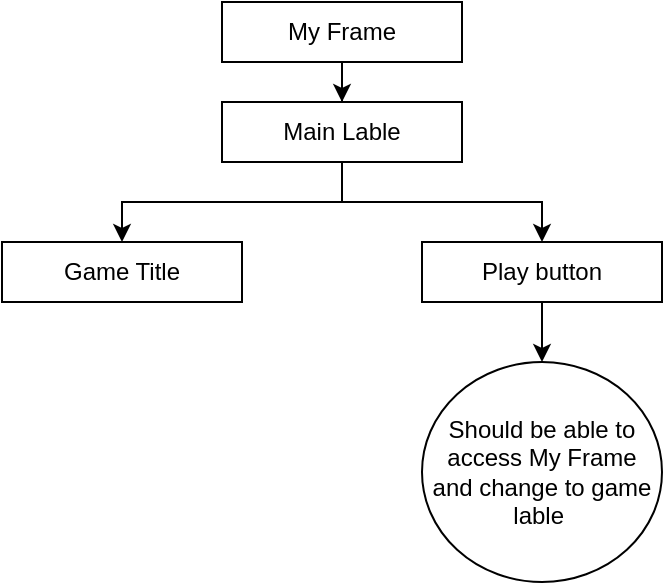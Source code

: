 <mxfile version="24.3.1" type="device">
  <diagram id="C5RBs43oDa-KdzZeNtuy" name="Page-1">
    <mxGraphModel dx="365" dy="758" grid="1" gridSize="10" guides="1" tooltips="1" connect="1" arrows="1" fold="1" page="1" pageScale="1" pageWidth="827" pageHeight="1169" math="0" shadow="0">
      <root>
        <mxCell id="WIyWlLk6GJQsqaUBKTNV-0" />
        <mxCell id="WIyWlLk6GJQsqaUBKTNV-1" parent="WIyWlLk6GJQsqaUBKTNV-0" />
        <mxCell id="tczm5RnQLbympOsDItCV-2" style="edgeStyle=orthogonalEdgeStyle;rounded=0;orthogonalLoop=1;jettySize=auto;html=1;" edge="1" parent="WIyWlLk6GJQsqaUBKTNV-1" source="tczm5RnQLbympOsDItCV-0" target="tczm5RnQLbympOsDItCV-3">
          <mxGeometry relative="1" as="geometry">
            <mxPoint x="260" y="120" as="targetPoint" />
          </mxGeometry>
        </mxCell>
        <mxCell id="tczm5RnQLbympOsDItCV-0" value="My Frame" style="rounded=0;whiteSpace=wrap;html=1;" vertex="1" parent="WIyWlLk6GJQsqaUBKTNV-1">
          <mxGeometry x="200" y="40" width="120" height="30" as="geometry" />
        </mxCell>
        <mxCell id="tczm5RnQLbympOsDItCV-5" style="edgeStyle=orthogonalEdgeStyle;rounded=0;orthogonalLoop=1;jettySize=auto;html=1;entryX=0.5;entryY=0;entryDx=0;entryDy=0;" edge="1" parent="WIyWlLk6GJQsqaUBKTNV-1" source="tczm5RnQLbympOsDItCV-3" target="tczm5RnQLbympOsDItCV-6">
          <mxGeometry relative="1" as="geometry">
            <mxPoint x="260" y="140" as="targetPoint" />
          </mxGeometry>
        </mxCell>
        <mxCell id="tczm5RnQLbympOsDItCV-8" style="edgeStyle=orthogonalEdgeStyle;rounded=0;orthogonalLoop=1;jettySize=auto;html=1;" edge="1" parent="WIyWlLk6GJQsqaUBKTNV-1" source="tczm5RnQLbympOsDItCV-3" target="tczm5RnQLbympOsDItCV-7">
          <mxGeometry relative="1" as="geometry" />
        </mxCell>
        <mxCell id="tczm5RnQLbympOsDItCV-3" value="Main Lable" style="rounded=0;whiteSpace=wrap;html=1;" vertex="1" parent="WIyWlLk6GJQsqaUBKTNV-1">
          <mxGeometry x="200" y="90" width="120" height="30" as="geometry" />
        </mxCell>
        <mxCell id="tczm5RnQLbympOsDItCV-4" style="edgeStyle=orthogonalEdgeStyle;rounded=0;orthogonalLoop=1;jettySize=auto;html=1;exitX=0.5;exitY=1;exitDx=0;exitDy=0;" edge="1" parent="WIyWlLk6GJQsqaUBKTNV-1" source="tczm5RnQLbympOsDItCV-3" target="tczm5RnQLbympOsDItCV-3">
          <mxGeometry relative="1" as="geometry" />
        </mxCell>
        <mxCell id="tczm5RnQLbympOsDItCV-6" value="Game Title" style="rounded=0;whiteSpace=wrap;html=1;" vertex="1" parent="WIyWlLk6GJQsqaUBKTNV-1">
          <mxGeometry x="90" y="160" width="120" height="30" as="geometry" />
        </mxCell>
        <mxCell id="tczm5RnQLbympOsDItCV-10" style="edgeStyle=orthogonalEdgeStyle;rounded=0;orthogonalLoop=1;jettySize=auto;html=1;" edge="1" parent="WIyWlLk6GJQsqaUBKTNV-1" source="tczm5RnQLbympOsDItCV-7">
          <mxGeometry relative="1" as="geometry">
            <mxPoint x="360" y="220" as="targetPoint" />
          </mxGeometry>
        </mxCell>
        <mxCell id="tczm5RnQLbympOsDItCV-7" value="Play button" style="rounded=0;whiteSpace=wrap;html=1;" vertex="1" parent="WIyWlLk6GJQsqaUBKTNV-1">
          <mxGeometry x="300" y="160" width="120" height="30" as="geometry" />
        </mxCell>
        <mxCell id="tczm5RnQLbympOsDItCV-9" value="Should be able to access My Frame and change to game lable&amp;nbsp;" style="ellipse;whiteSpace=wrap;html=1;" vertex="1" parent="WIyWlLk6GJQsqaUBKTNV-1">
          <mxGeometry x="300" y="220" width="120" height="110" as="geometry" />
        </mxCell>
      </root>
    </mxGraphModel>
  </diagram>
</mxfile>
